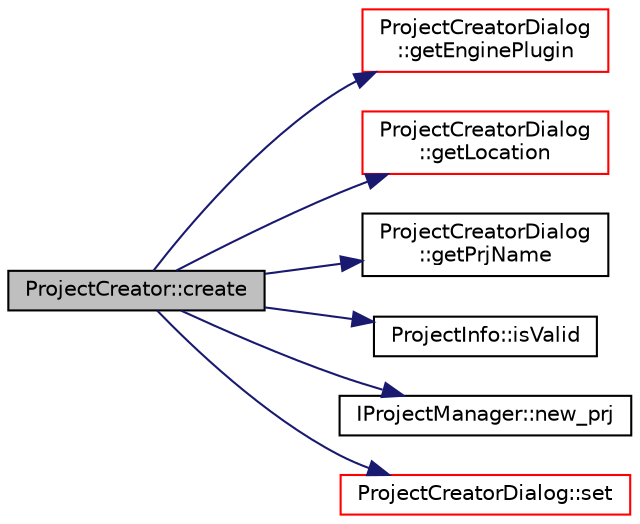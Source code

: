 digraph "ProjectCreator::create"
{
 // LATEX_PDF_SIZE
  edge [fontname="Helvetica",fontsize="10",labelfontname="Helvetica",labelfontsize="10"];
  node [fontname="Helvetica",fontsize="10",shape=record];
  rankdir="LR";
  Node1 [label="ProjectCreator::create",height=0.2,width=0.4,color="black", fillcolor="grey75", style="filled", fontcolor="black",tooltip=" "];
  Node1 -> Node2 [color="midnightblue",fontsize="10",style="solid",fontname="Helvetica"];
  Node2 [label="ProjectCreatorDialog\l::getEnginePlugin",height=0.2,width=0.4,color="red", fillcolor="white", style="filled",URL="$class_project_creator_dialog.html#a7f9abd44b26d818b53226d125723cc81",tooltip=" "];
  Node1 -> Node4 [color="midnightblue",fontsize="10",style="solid",fontname="Helvetica"];
  Node4 [label="ProjectCreatorDialog\l::getLocation",height=0.2,width=0.4,color="red", fillcolor="white", style="filled",URL="$class_project_creator_dialog.html#a3e0dfca79dd4a3000acd0ad7af217c5a",tooltip=" "];
  Node1 -> Node7 [color="midnightblue",fontsize="10",style="solid",fontname="Helvetica"];
  Node7 [label="ProjectCreatorDialog\l::getPrjName",height=0.2,width=0.4,color="black", fillcolor="white", style="filled",URL="$class_project_creator_dialog.html#a35eebc5b92a8a77cc346e3d88e9edf0b",tooltip=" "];
  Node1 -> Node8 [color="midnightblue",fontsize="10",style="solid",fontname="Helvetica"];
  Node8 [label="ProjectInfo::isValid",height=0.2,width=0.4,color="black", fillcolor="white", style="filled",URL="$struct_project_info.html#ab773ce26983e2e9a1478a6e22d5a596a",tooltip=" "];
  Node1 -> Node9 [color="midnightblue",fontsize="10",style="solid",fontname="Helvetica"];
  Node9 [label="IProjectManager::new_prj",height=0.2,width=0.4,color="black", fillcolor="white", style="filled",URL="$class_i_project_manager.html#a5e9df5405e140f0ffbeec2ac8e3a2e6b",tooltip=" "];
  Node1 -> Node10 [color="midnightblue",fontsize="10",style="solid",fontname="Helvetica"];
  Node10 [label="ProjectCreatorDialog::set",height=0.2,width=0.4,color="red", fillcolor="white", style="filled",URL="$class_project_creator_dialog.html#a70970b5f92426c77c5364f7e3cad2f50",tooltip=" "];
}
